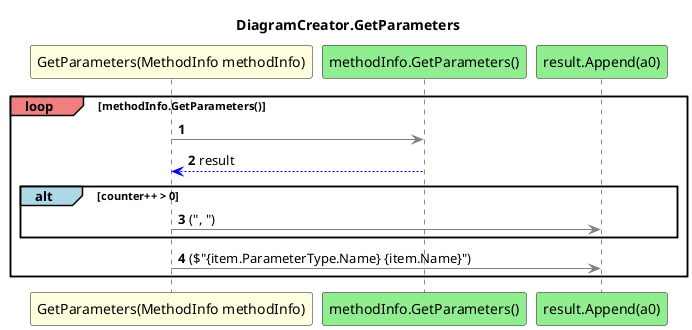 @startuml DiagramCreator.GetParameters
title DiagramCreator.GetParameters
participant "GetParameters(MethodInfo methodInfo)" as GetParameters_p0 #LightYellow
participant "methodInfo.GetParameters()" as methodInfo_GetParameters #LightGreen
participant "result.Append(a0)" as result_Append_a0 #LightGreen
autonumber
loop#LightCoral methodInfo.GetParameters()
 GetParameters_p0 -[#grey]> methodInfo_GetParameters
 methodInfo_GetParameters -[#blue]-> GetParameters_p0 : result
 alt#LightBlue counter++ > 0
 GetParameters_p0 -[#grey]> result_Append_a0 : (", ")
 end
 GetParameters_p0 -[#grey]> result_Append_a0 : ($"{item.ParameterType.Name} {item.Name}")
end
@enduml
